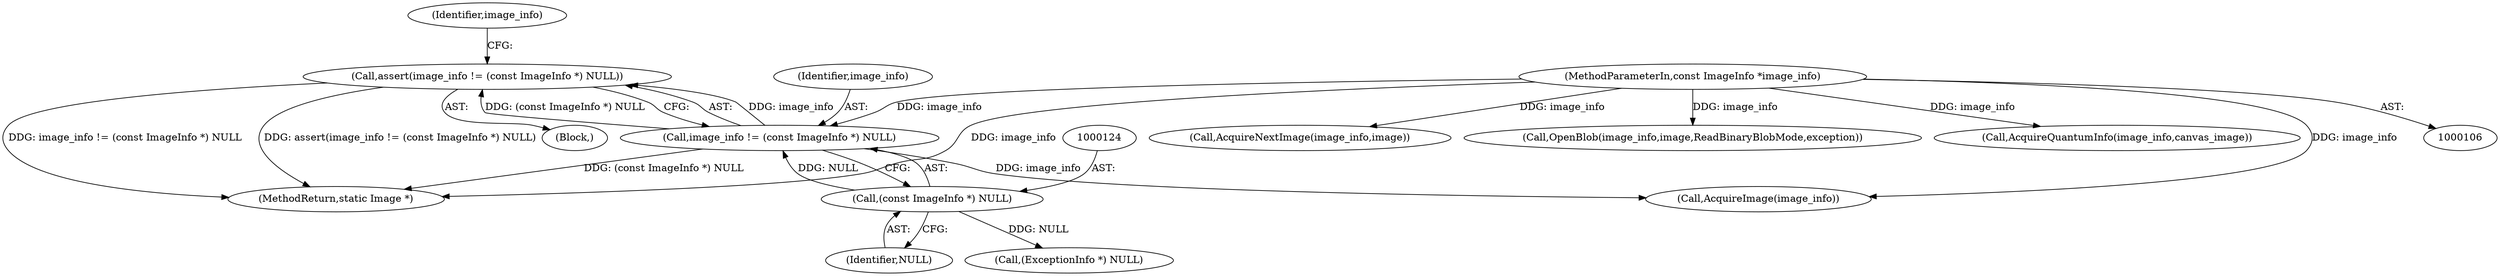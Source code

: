 digraph "0_ImageMagick_f6e9d0d9955e85bdd7540b251cd50d598dacc5e6_49@API" {
"1000120" [label="(Call,assert(image_info != (const ImageInfo *) NULL))"];
"1000121" [label="(Call,image_info != (const ImageInfo *) NULL)"];
"1000107" [label="(MethodParameterIn,const ImageInfo *image_info)"];
"1000123" [label="(Call,(const ImageInfo *) NULL)"];
"1000161" [label="(Call,AcquireImage(image_info))"];
"1000125" [label="(Identifier,NULL)"];
"1000129" [label="(Identifier,image_info)"];
"1000121" [label="(Call,image_info != (const ImageInfo *) NULL)"];
"1000123" [label="(Call,(const ImageInfo *) NULL)"];
"1000122" [label="(Identifier,image_info)"];
"1000150" [label="(Call,(ExceptionInfo *) NULL)"];
"1000109" [label="(Block,)"];
"1000621" [label="(Call,AcquireNextImage(image_info,image))"];
"1000120" [label="(Call,assert(image_info != (const ImageInfo *) NULL))"];
"1000180" [label="(Call,OpenBlob(image_info,image,ReadBinaryBlobMode,exception))"];
"1000235" [label="(Call,AcquireQuantumInfo(image_info,canvas_image))"];
"1000107" [label="(MethodParameterIn,const ImageInfo *image_info)"];
"1000689" [label="(MethodReturn,static Image *)"];
"1000120" -> "1000109"  [label="AST: "];
"1000120" -> "1000121"  [label="CFG: "];
"1000121" -> "1000120"  [label="AST: "];
"1000129" -> "1000120"  [label="CFG: "];
"1000120" -> "1000689"  [label="DDG: image_info != (const ImageInfo *) NULL"];
"1000120" -> "1000689"  [label="DDG: assert(image_info != (const ImageInfo *) NULL)"];
"1000121" -> "1000120"  [label="DDG: image_info"];
"1000121" -> "1000120"  [label="DDG: (const ImageInfo *) NULL"];
"1000121" -> "1000123"  [label="CFG: "];
"1000122" -> "1000121"  [label="AST: "];
"1000123" -> "1000121"  [label="AST: "];
"1000121" -> "1000689"  [label="DDG: (const ImageInfo *) NULL"];
"1000107" -> "1000121"  [label="DDG: image_info"];
"1000123" -> "1000121"  [label="DDG: NULL"];
"1000121" -> "1000161"  [label="DDG: image_info"];
"1000107" -> "1000106"  [label="AST: "];
"1000107" -> "1000689"  [label="DDG: image_info"];
"1000107" -> "1000161"  [label="DDG: image_info"];
"1000107" -> "1000180"  [label="DDG: image_info"];
"1000107" -> "1000235"  [label="DDG: image_info"];
"1000107" -> "1000621"  [label="DDG: image_info"];
"1000123" -> "1000125"  [label="CFG: "];
"1000124" -> "1000123"  [label="AST: "];
"1000125" -> "1000123"  [label="AST: "];
"1000123" -> "1000150"  [label="DDG: NULL"];
}
